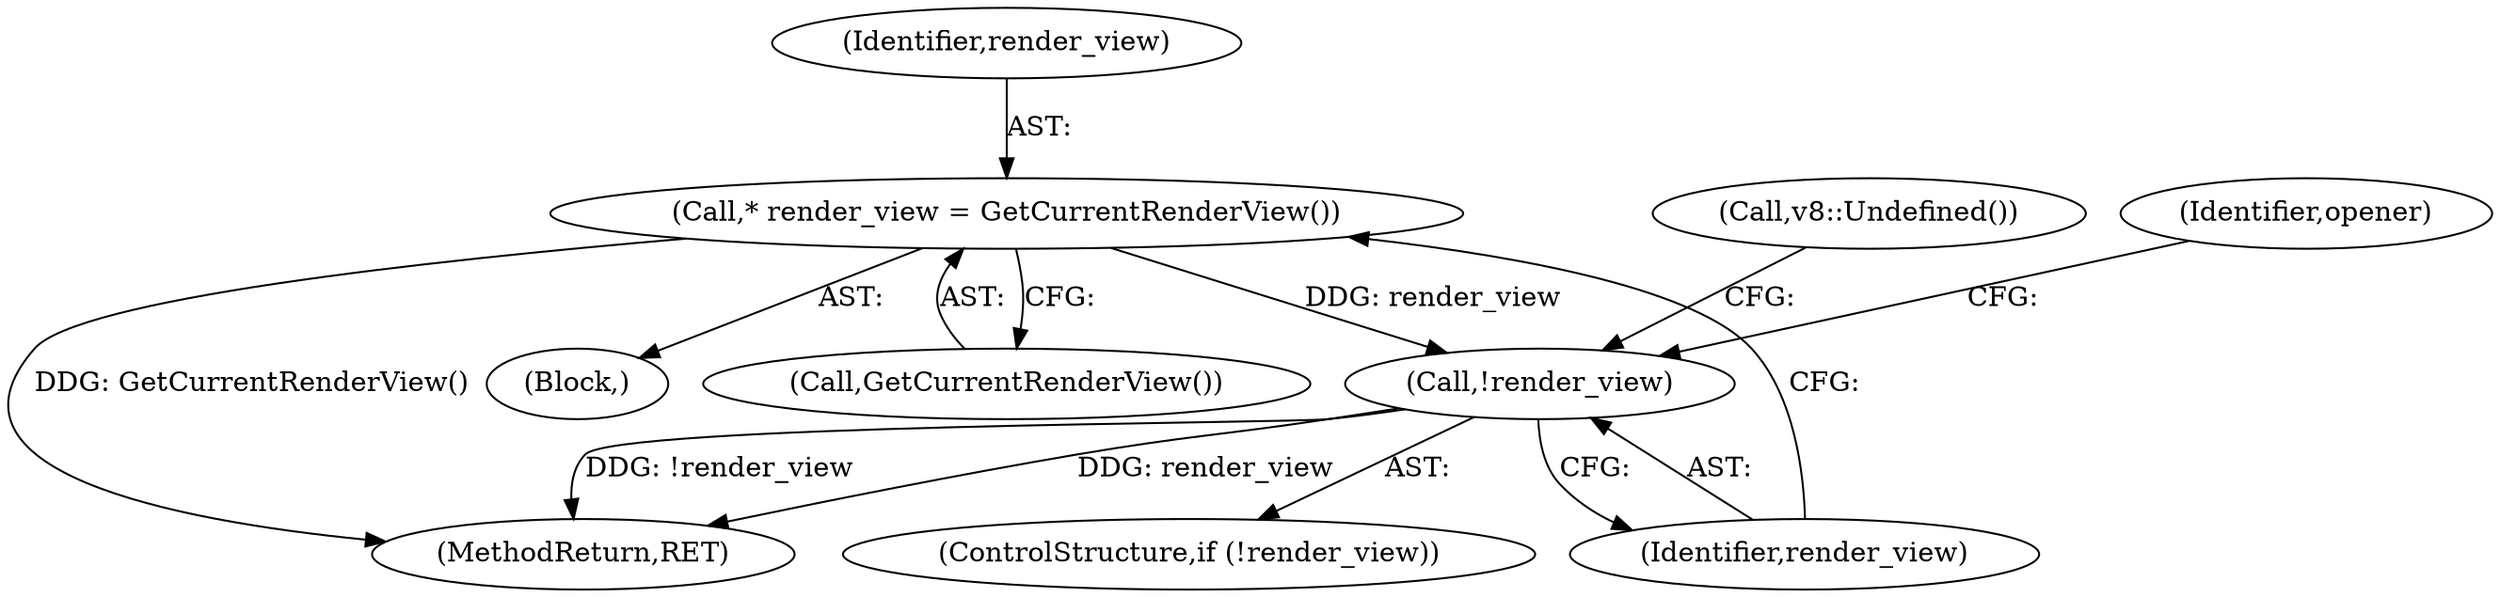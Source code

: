 digraph "0_Chrome_eb4bcacd683a68534bbe2e4d8d6eeafafc7f57ba_2@pointer" {
"1000138" [label="(Call,* render_view = GetCurrentRenderView())"];
"1000142" [label="(Call,!render_view)"];
"1000168" [label="(MethodReturn,RET)"];
"1000142" [label="(Call,!render_view)"];
"1000139" [label="(Identifier,render_view)"];
"1000145" [label="(Call,v8::Undefined())"];
"1000148" [label="(Identifier,opener)"];
"1000102" [label="(Block,)"];
"1000140" [label="(Call,GetCurrentRenderView())"];
"1000141" [label="(ControlStructure,if (!render_view))"];
"1000138" [label="(Call,* render_view = GetCurrentRenderView())"];
"1000143" [label="(Identifier,render_view)"];
"1000138" -> "1000102"  [label="AST: "];
"1000138" -> "1000140"  [label="CFG: "];
"1000139" -> "1000138"  [label="AST: "];
"1000140" -> "1000138"  [label="AST: "];
"1000143" -> "1000138"  [label="CFG: "];
"1000138" -> "1000168"  [label="DDG: GetCurrentRenderView()"];
"1000138" -> "1000142"  [label="DDG: render_view"];
"1000142" -> "1000141"  [label="AST: "];
"1000142" -> "1000143"  [label="CFG: "];
"1000143" -> "1000142"  [label="AST: "];
"1000145" -> "1000142"  [label="CFG: "];
"1000148" -> "1000142"  [label="CFG: "];
"1000142" -> "1000168"  [label="DDG: !render_view"];
"1000142" -> "1000168"  [label="DDG: render_view"];
}
